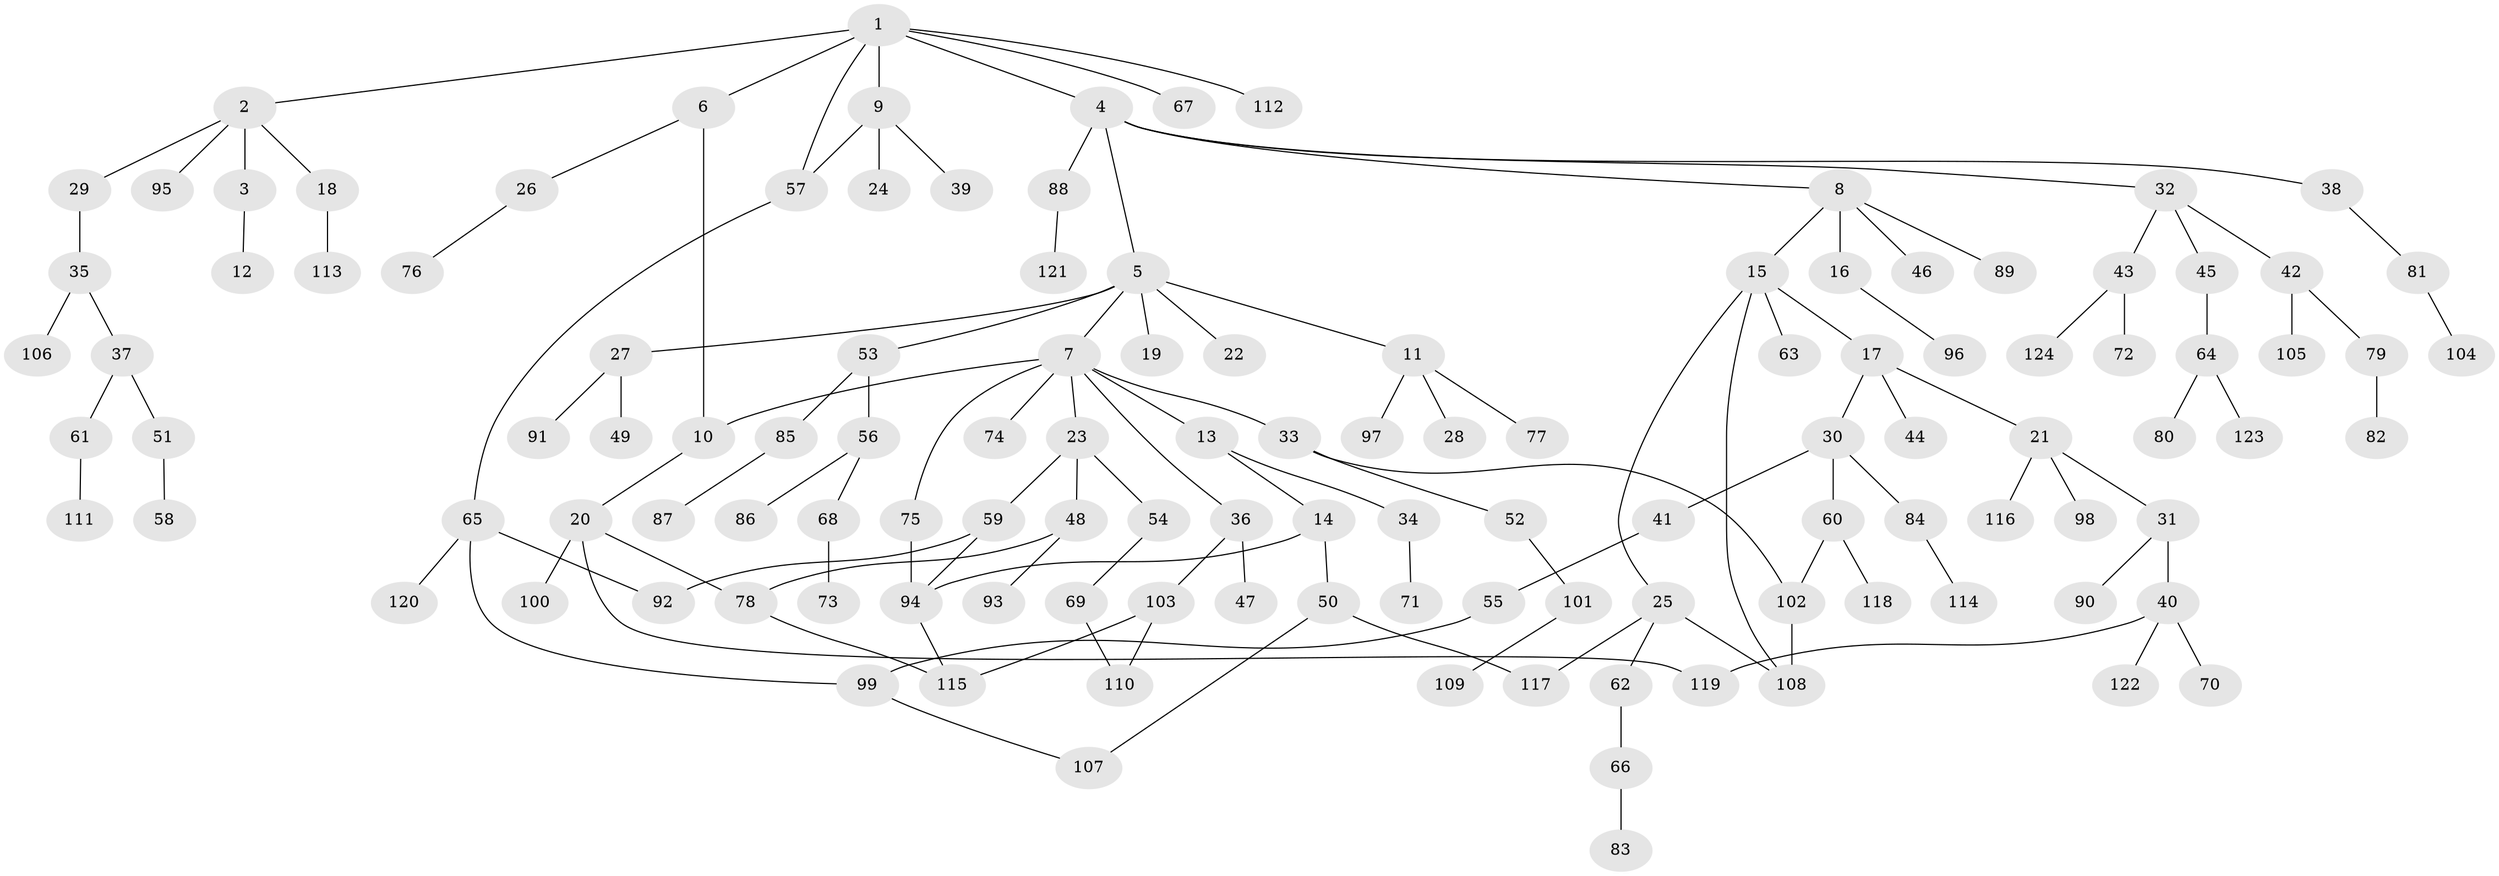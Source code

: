 // coarse degree distribution, {11: 0.02702702702702703, 2: 0.13513513513513514, 9: 0.02702702702702703, 15: 0.02702702702702703, 3: 0.02702702702702703, 1: 0.6486486486486487, 7: 0.02702702702702703, 4: 0.05405405405405406, 5: 0.02702702702702703}
// Generated by graph-tools (version 1.1) at 2025/17/03/04/25 18:17:02]
// undirected, 124 vertices, 139 edges
graph export_dot {
graph [start="1"]
  node [color=gray90,style=filled];
  1;
  2;
  3;
  4;
  5;
  6;
  7;
  8;
  9;
  10;
  11;
  12;
  13;
  14;
  15;
  16;
  17;
  18;
  19;
  20;
  21;
  22;
  23;
  24;
  25;
  26;
  27;
  28;
  29;
  30;
  31;
  32;
  33;
  34;
  35;
  36;
  37;
  38;
  39;
  40;
  41;
  42;
  43;
  44;
  45;
  46;
  47;
  48;
  49;
  50;
  51;
  52;
  53;
  54;
  55;
  56;
  57;
  58;
  59;
  60;
  61;
  62;
  63;
  64;
  65;
  66;
  67;
  68;
  69;
  70;
  71;
  72;
  73;
  74;
  75;
  76;
  77;
  78;
  79;
  80;
  81;
  82;
  83;
  84;
  85;
  86;
  87;
  88;
  89;
  90;
  91;
  92;
  93;
  94;
  95;
  96;
  97;
  98;
  99;
  100;
  101;
  102;
  103;
  104;
  105;
  106;
  107;
  108;
  109;
  110;
  111;
  112;
  113;
  114;
  115;
  116;
  117;
  118;
  119;
  120;
  121;
  122;
  123;
  124;
  1 -- 2;
  1 -- 4;
  1 -- 6;
  1 -- 9;
  1 -- 57;
  1 -- 67;
  1 -- 112;
  2 -- 3;
  2 -- 18;
  2 -- 29;
  2 -- 95;
  3 -- 12;
  4 -- 5;
  4 -- 8;
  4 -- 32;
  4 -- 38;
  4 -- 88;
  5 -- 7;
  5 -- 11;
  5 -- 19;
  5 -- 22;
  5 -- 27;
  5 -- 53;
  6 -- 26;
  6 -- 10;
  7 -- 10;
  7 -- 13;
  7 -- 23;
  7 -- 33;
  7 -- 36;
  7 -- 74;
  7 -- 75;
  8 -- 15;
  8 -- 16;
  8 -- 46;
  8 -- 89;
  9 -- 24;
  9 -- 39;
  9 -- 57;
  10 -- 20;
  11 -- 28;
  11 -- 77;
  11 -- 97;
  13 -- 14;
  13 -- 34;
  14 -- 50;
  14 -- 94;
  15 -- 17;
  15 -- 25;
  15 -- 63;
  15 -- 108;
  16 -- 96;
  17 -- 21;
  17 -- 30;
  17 -- 44;
  18 -- 113;
  20 -- 100;
  20 -- 119;
  20 -- 78;
  21 -- 31;
  21 -- 98;
  21 -- 116;
  23 -- 48;
  23 -- 54;
  23 -- 59;
  25 -- 62;
  25 -- 108;
  25 -- 117;
  26 -- 76;
  27 -- 49;
  27 -- 91;
  29 -- 35;
  30 -- 41;
  30 -- 60;
  30 -- 84;
  31 -- 40;
  31 -- 90;
  32 -- 42;
  32 -- 43;
  32 -- 45;
  33 -- 52;
  33 -- 102;
  34 -- 71;
  35 -- 37;
  35 -- 106;
  36 -- 47;
  36 -- 103;
  37 -- 51;
  37 -- 61;
  38 -- 81;
  40 -- 70;
  40 -- 122;
  40 -- 119;
  41 -- 55;
  42 -- 79;
  42 -- 105;
  43 -- 72;
  43 -- 124;
  45 -- 64;
  48 -- 78;
  48 -- 93;
  50 -- 117;
  50 -- 107;
  51 -- 58;
  52 -- 101;
  53 -- 56;
  53 -- 85;
  54 -- 69;
  55 -- 99;
  56 -- 68;
  56 -- 86;
  57 -- 65;
  59 -- 94;
  59 -- 92;
  60 -- 102;
  60 -- 118;
  61 -- 111;
  62 -- 66;
  64 -- 80;
  64 -- 123;
  65 -- 92;
  65 -- 120;
  65 -- 99;
  66 -- 83;
  68 -- 73;
  69 -- 110;
  75 -- 94;
  78 -- 115;
  79 -- 82;
  81 -- 104;
  84 -- 114;
  85 -- 87;
  88 -- 121;
  94 -- 115;
  99 -- 107;
  101 -- 109;
  102 -- 108;
  103 -- 110;
  103 -- 115;
}
